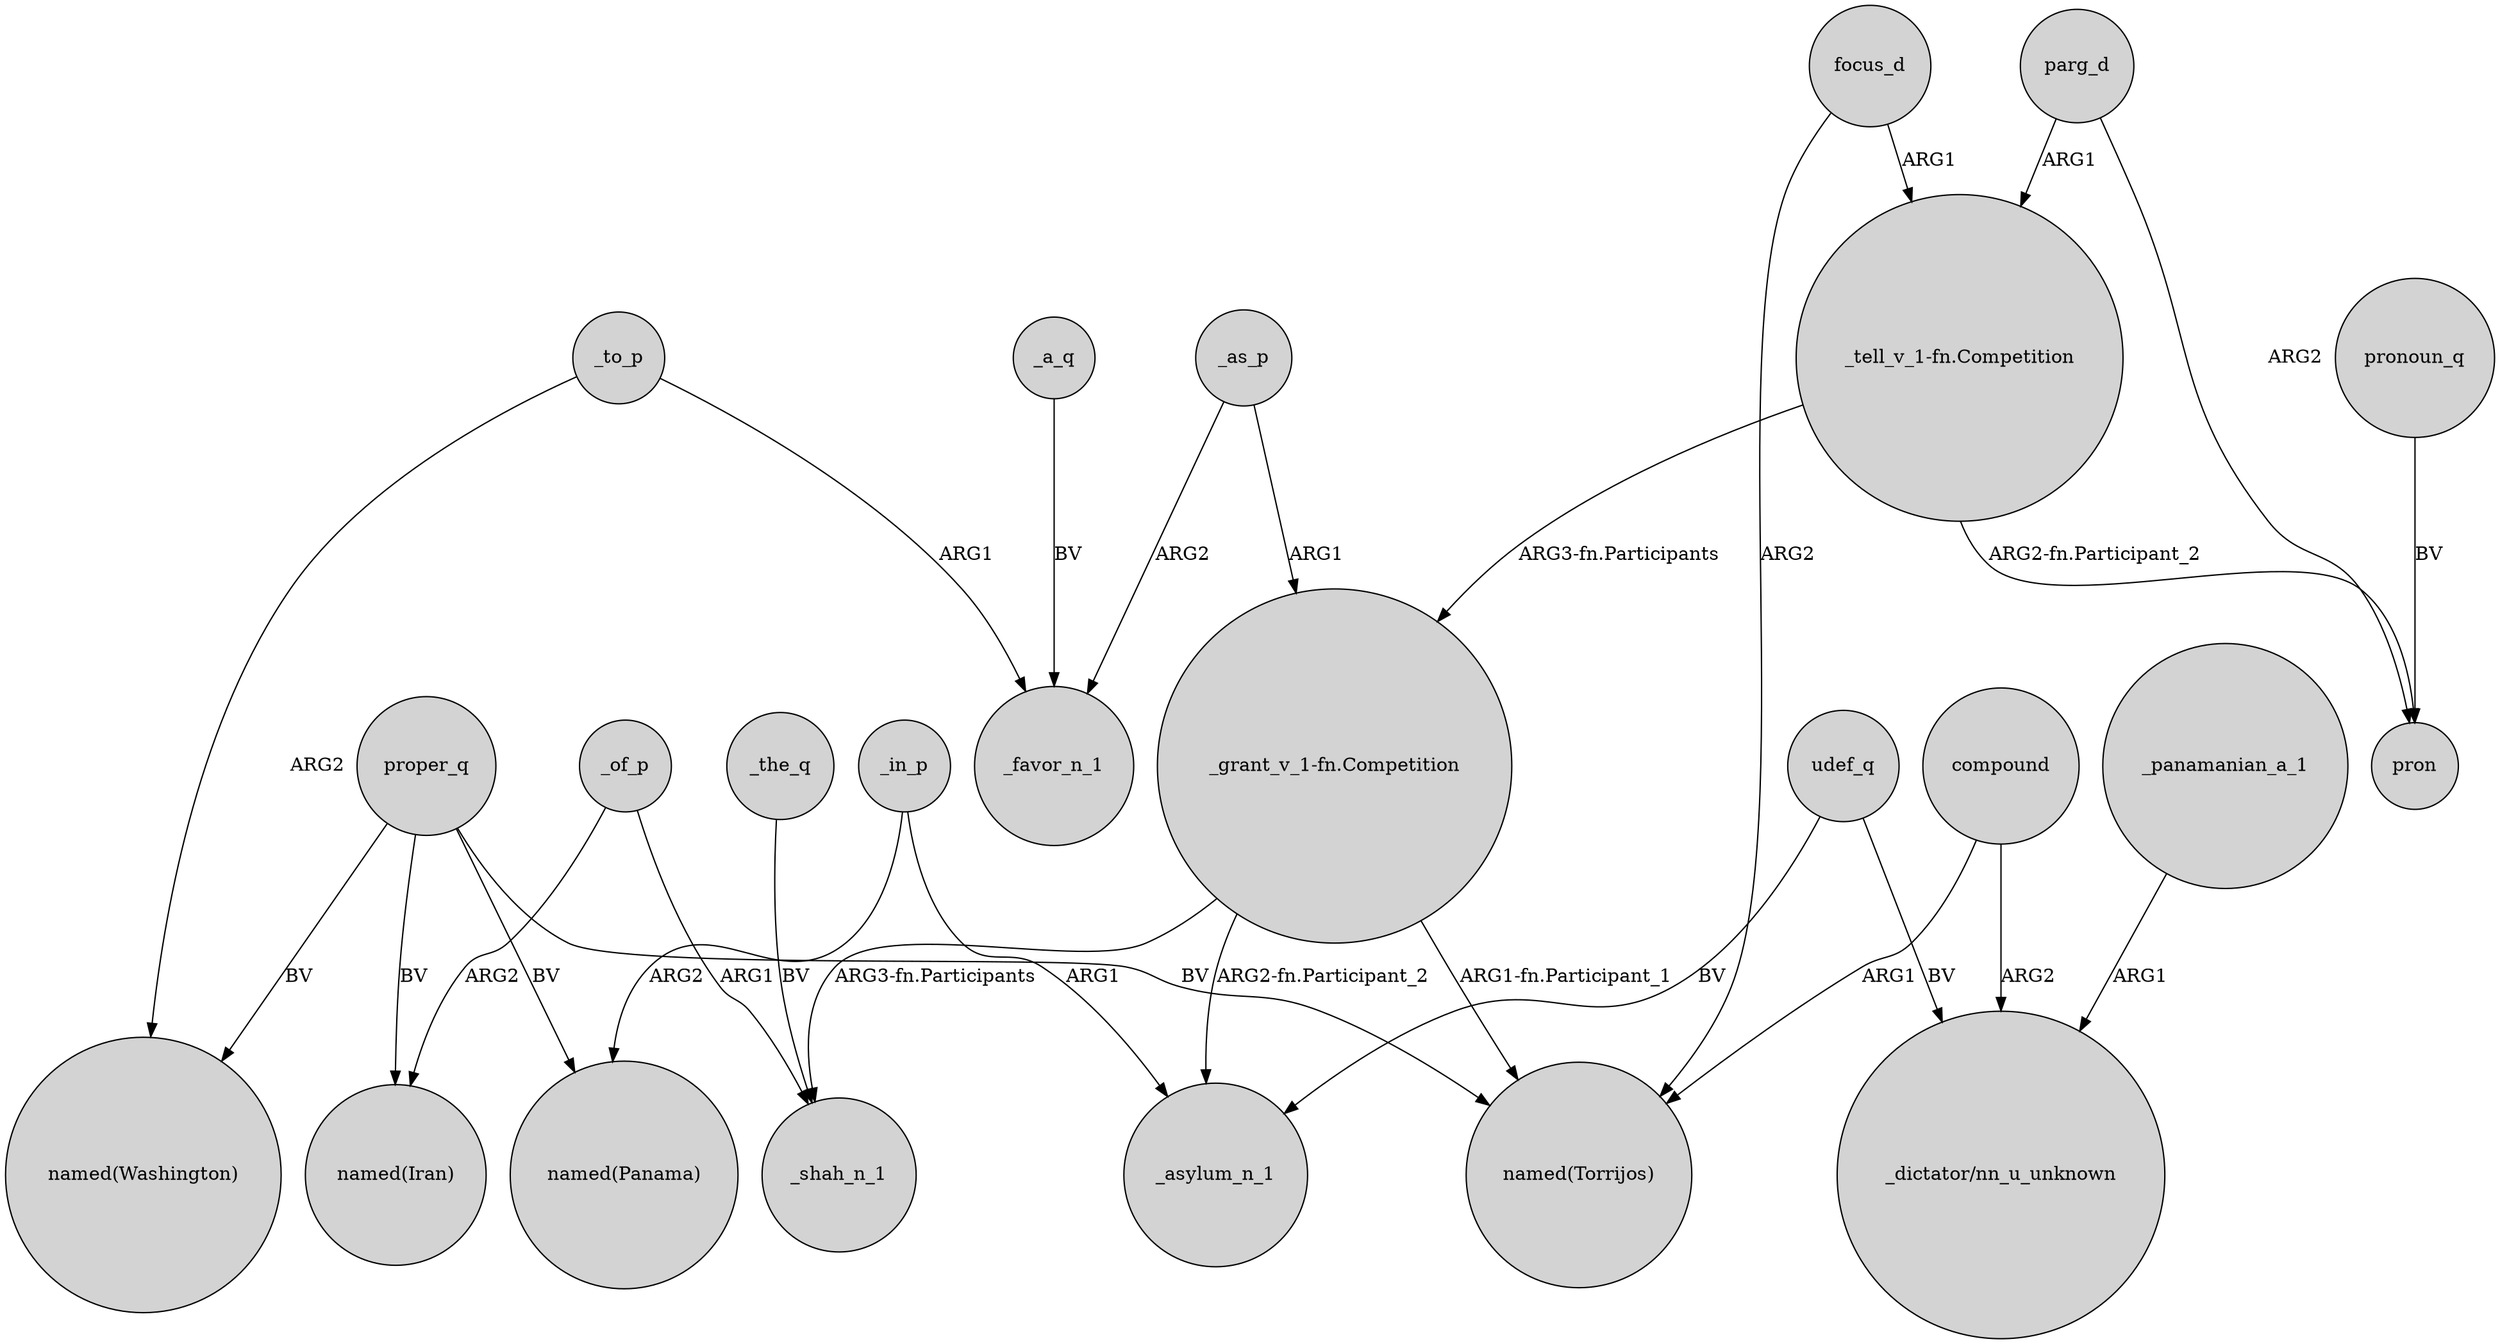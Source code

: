digraph {
	node [shape=circle style=filled]
	udef_q -> _asylum_n_1 [label=BV]
	_a_q -> _favor_n_1 [label=BV]
	proper_q -> "named(Iran)" [label=BV]
	parg_d -> "_tell_v_1-fn.Competition" [label=ARG1]
	"_tell_v_1-fn.Competition" -> "_grant_v_1-fn.Competition" [label="ARG3-fn.Participants"]
	_to_p -> "named(Washington)" [label=ARG2]
	parg_d -> pron [label=ARG2]
	_in_p -> _asylum_n_1 [label=ARG1]
	_as_p -> "_grant_v_1-fn.Competition" [label=ARG1]
	_of_p -> "named(Iran)" [label=ARG2]
	"_tell_v_1-fn.Competition" -> pron [label="ARG2-fn.Participant_2"]
	_panamanian_a_1 -> "_dictator/nn_u_unknown" [label=ARG1]
	pronoun_q -> pron [label=BV]
	compound -> "named(Torrijos)" [label=ARG1]
	"_grant_v_1-fn.Competition" -> _asylum_n_1 [label="ARG2-fn.Participant_2"]
	_in_p -> "named(Panama)" [label=ARG2]
	udef_q -> "_dictator/nn_u_unknown" [label=BV]
	_the_q -> _shah_n_1 [label=BV]
	focus_d -> "_tell_v_1-fn.Competition" [label=ARG1]
	_to_p -> _favor_n_1 [label=ARG1]
	proper_q -> "named(Panama)" [label=BV]
	proper_q -> "named(Washington)" [label=BV]
	"_grant_v_1-fn.Competition" -> _shah_n_1 [label="ARG3-fn.Participants"]
	_as_p -> _favor_n_1 [label=ARG2]
	compound -> "_dictator/nn_u_unknown" [label=ARG2]
	proper_q -> "named(Torrijos)" [label=BV]
	"_grant_v_1-fn.Competition" -> "named(Torrijos)" [label="ARG1-fn.Participant_1"]
	_of_p -> _shah_n_1 [label=ARG1]
	focus_d -> "named(Torrijos)" [label=ARG2]
}
